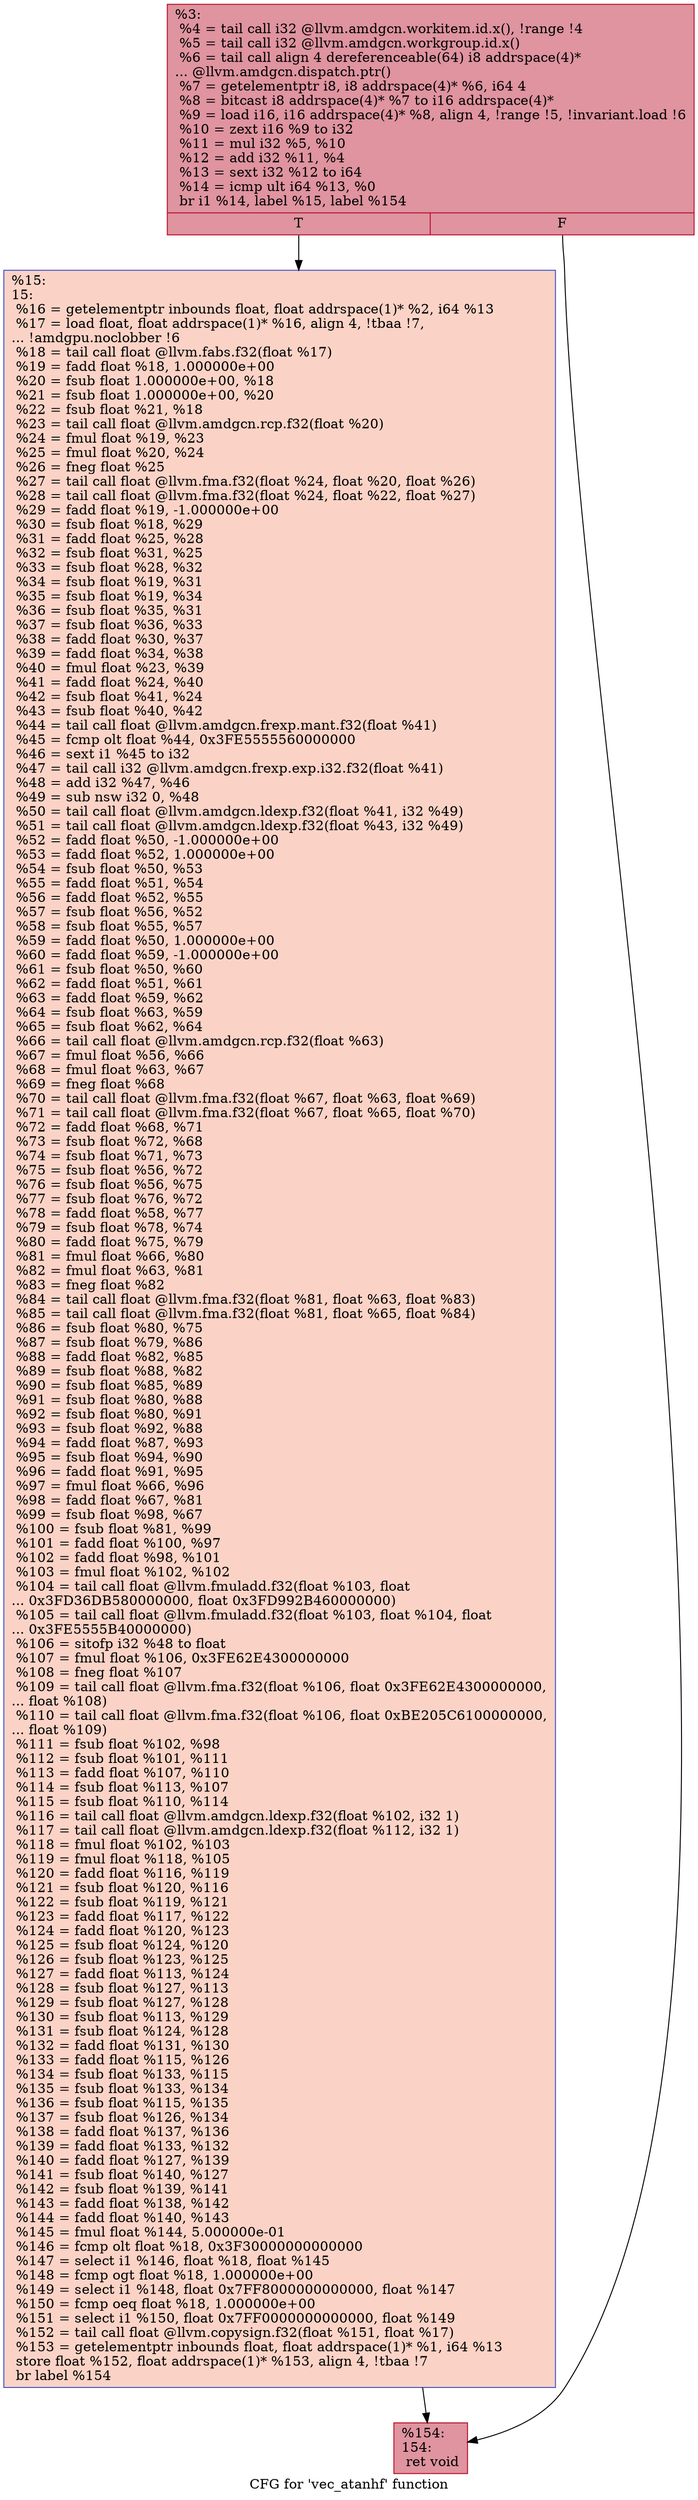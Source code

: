digraph "CFG for 'vec_atanhf' function" {
	label="CFG for 'vec_atanhf' function";

	Node0x5788830 [shape=record,color="#b70d28ff", style=filled, fillcolor="#b70d2870",label="{%3:\l  %4 = tail call i32 @llvm.amdgcn.workitem.id.x(), !range !4\l  %5 = tail call i32 @llvm.amdgcn.workgroup.id.x()\l  %6 = tail call align 4 dereferenceable(64) i8 addrspace(4)*\l... @llvm.amdgcn.dispatch.ptr()\l  %7 = getelementptr i8, i8 addrspace(4)* %6, i64 4\l  %8 = bitcast i8 addrspace(4)* %7 to i16 addrspace(4)*\l  %9 = load i16, i16 addrspace(4)* %8, align 4, !range !5, !invariant.load !6\l  %10 = zext i16 %9 to i32\l  %11 = mul i32 %5, %10\l  %12 = add i32 %11, %4\l  %13 = sext i32 %12 to i64\l  %14 = icmp ult i64 %13, %0\l  br i1 %14, label %15, label %154\l|{<s0>T|<s1>F}}"];
	Node0x5788830:s0 -> Node0x57895d0;
	Node0x5788830:s1 -> Node0x578a840;
	Node0x57895d0 [shape=record,color="#3d50c3ff", style=filled, fillcolor="#f59c7d70",label="{%15:\l15:                                               \l  %16 = getelementptr inbounds float, float addrspace(1)* %2, i64 %13\l  %17 = load float, float addrspace(1)* %16, align 4, !tbaa !7,\l... !amdgpu.noclobber !6\l  %18 = tail call float @llvm.fabs.f32(float %17)\l  %19 = fadd float %18, 1.000000e+00\l  %20 = fsub float 1.000000e+00, %18\l  %21 = fsub float 1.000000e+00, %20\l  %22 = fsub float %21, %18\l  %23 = tail call float @llvm.amdgcn.rcp.f32(float %20)\l  %24 = fmul float %19, %23\l  %25 = fmul float %20, %24\l  %26 = fneg float %25\l  %27 = tail call float @llvm.fma.f32(float %24, float %20, float %26)\l  %28 = tail call float @llvm.fma.f32(float %24, float %22, float %27)\l  %29 = fadd float %19, -1.000000e+00\l  %30 = fsub float %18, %29\l  %31 = fadd float %25, %28\l  %32 = fsub float %31, %25\l  %33 = fsub float %28, %32\l  %34 = fsub float %19, %31\l  %35 = fsub float %19, %34\l  %36 = fsub float %35, %31\l  %37 = fsub float %36, %33\l  %38 = fadd float %30, %37\l  %39 = fadd float %34, %38\l  %40 = fmul float %23, %39\l  %41 = fadd float %24, %40\l  %42 = fsub float %41, %24\l  %43 = fsub float %40, %42\l  %44 = tail call float @llvm.amdgcn.frexp.mant.f32(float %41)\l  %45 = fcmp olt float %44, 0x3FE5555560000000\l  %46 = sext i1 %45 to i32\l  %47 = tail call i32 @llvm.amdgcn.frexp.exp.i32.f32(float %41)\l  %48 = add i32 %47, %46\l  %49 = sub nsw i32 0, %48\l  %50 = tail call float @llvm.amdgcn.ldexp.f32(float %41, i32 %49)\l  %51 = tail call float @llvm.amdgcn.ldexp.f32(float %43, i32 %49)\l  %52 = fadd float %50, -1.000000e+00\l  %53 = fadd float %52, 1.000000e+00\l  %54 = fsub float %50, %53\l  %55 = fadd float %51, %54\l  %56 = fadd float %52, %55\l  %57 = fsub float %56, %52\l  %58 = fsub float %55, %57\l  %59 = fadd float %50, 1.000000e+00\l  %60 = fadd float %59, -1.000000e+00\l  %61 = fsub float %50, %60\l  %62 = fadd float %51, %61\l  %63 = fadd float %59, %62\l  %64 = fsub float %63, %59\l  %65 = fsub float %62, %64\l  %66 = tail call float @llvm.amdgcn.rcp.f32(float %63)\l  %67 = fmul float %56, %66\l  %68 = fmul float %63, %67\l  %69 = fneg float %68\l  %70 = tail call float @llvm.fma.f32(float %67, float %63, float %69)\l  %71 = tail call float @llvm.fma.f32(float %67, float %65, float %70)\l  %72 = fadd float %68, %71\l  %73 = fsub float %72, %68\l  %74 = fsub float %71, %73\l  %75 = fsub float %56, %72\l  %76 = fsub float %56, %75\l  %77 = fsub float %76, %72\l  %78 = fadd float %58, %77\l  %79 = fsub float %78, %74\l  %80 = fadd float %75, %79\l  %81 = fmul float %66, %80\l  %82 = fmul float %63, %81\l  %83 = fneg float %82\l  %84 = tail call float @llvm.fma.f32(float %81, float %63, float %83)\l  %85 = tail call float @llvm.fma.f32(float %81, float %65, float %84)\l  %86 = fsub float %80, %75\l  %87 = fsub float %79, %86\l  %88 = fadd float %82, %85\l  %89 = fsub float %88, %82\l  %90 = fsub float %85, %89\l  %91 = fsub float %80, %88\l  %92 = fsub float %80, %91\l  %93 = fsub float %92, %88\l  %94 = fadd float %87, %93\l  %95 = fsub float %94, %90\l  %96 = fadd float %91, %95\l  %97 = fmul float %66, %96\l  %98 = fadd float %67, %81\l  %99 = fsub float %98, %67\l  %100 = fsub float %81, %99\l  %101 = fadd float %100, %97\l  %102 = fadd float %98, %101\l  %103 = fmul float %102, %102\l  %104 = tail call float @llvm.fmuladd.f32(float %103, float\l... 0x3FD36DB580000000, float 0x3FD992B460000000)\l  %105 = tail call float @llvm.fmuladd.f32(float %103, float %104, float\l... 0x3FE5555B40000000)\l  %106 = sitofp i32 %48 to float\l  %107 = fmul float %106, 0x3FE62E4300000000\l  %108 = fneg float %107\l  %109 = tail call float @llvm.fma.f32(float %106, float 0x3FE62E4300000000,\l... float %108)\l  %110 = tail call float @llvm.fma.f32(float %106, float 0xBE205C6100000000,\l... float %109)\l  %111 = fsub float %102, %98\l  %112 = fsub float %101, %111\l  %113 = fadd float %107, %110\l  %114 = fsub float %113, %107\l  %115 = fsub float %110, %114\l  %116 = tail call float @llvm.amdgcn.ldexp.f32(float %102, i32 1)\l  %117 = tail call float @llvm.amdgcn.ldexp.f32(float %112, i32 1)\l  %118 = fmul float %102, %103\l  %119 = fmul float %118, %105\l  %120 = fadd float %116, %119\l  %121 = fsub float %120, %116\l  %122 = fsub float %119, %121\l  %123 = fadd float %117, %122\l  %124 = fadd float %120, %123\l  %125 = fsub float %124, %120\l  %126 = fsub float %123, %125\l  %127 = fadd float %113, %124\l  %128 = fsub float %127, %113\l  %129 = fsub float %127, %128\l  %130 = fsub float %113, %129\l  %131 = fsub float %124, %128\l  %132 = fadd float %131, %130\l  %133 = fadd float %115, %126\l  %134 = fsub float %133, %115\l  %135 = fsub float %133, %134\l  %136 = fsub float %115, %135\l  %137 = fsub float %126, %134\l  %138 = fadd float %137, %136\l  %139 = fadd float %133, %132\l  %140 = fadd float %127, %139\l  %141 = fsub float %140, %127\l  %142 = fsub float %139, %141\l  %143 = fadd float %138, %142\l  %144 = fadd float %140, %143\l  %145 = fmul float %144, 5.000000e-01\l  %146 = fcmp olt float %18, 0x3F30000000000000\l  %147 = select i1 %146, float %18, float %145\l  %148 = fcmp ogt float %18, 1.000000e+00\l  %149 = select i1 %148, float 0x7FF8000000000000, float %147\l  %150 = fcmp oeq float %18, 1.000000e+00\l  %151 = select i1 %150, float 0x7FF0000000000000, float %149\l  %152 = tail call float @llvm.copysign.f32(float %151, float %17)\l  %153 = getelementptr inbounds float, float addrspace(1)* %1, i64 %13\l  store float %152, float addrspace(1)* %153, align 4, !tbaa !7\l  br label %154\l}"];
	Node0x57895d0 -> Node0x578a840;
	Node0x578a840 [shape=record,color="#b70d28ff", style=filled, fillcolor="#b70d2870",label="{%154:\l154:                                              \l  ret void\l}"];
}
